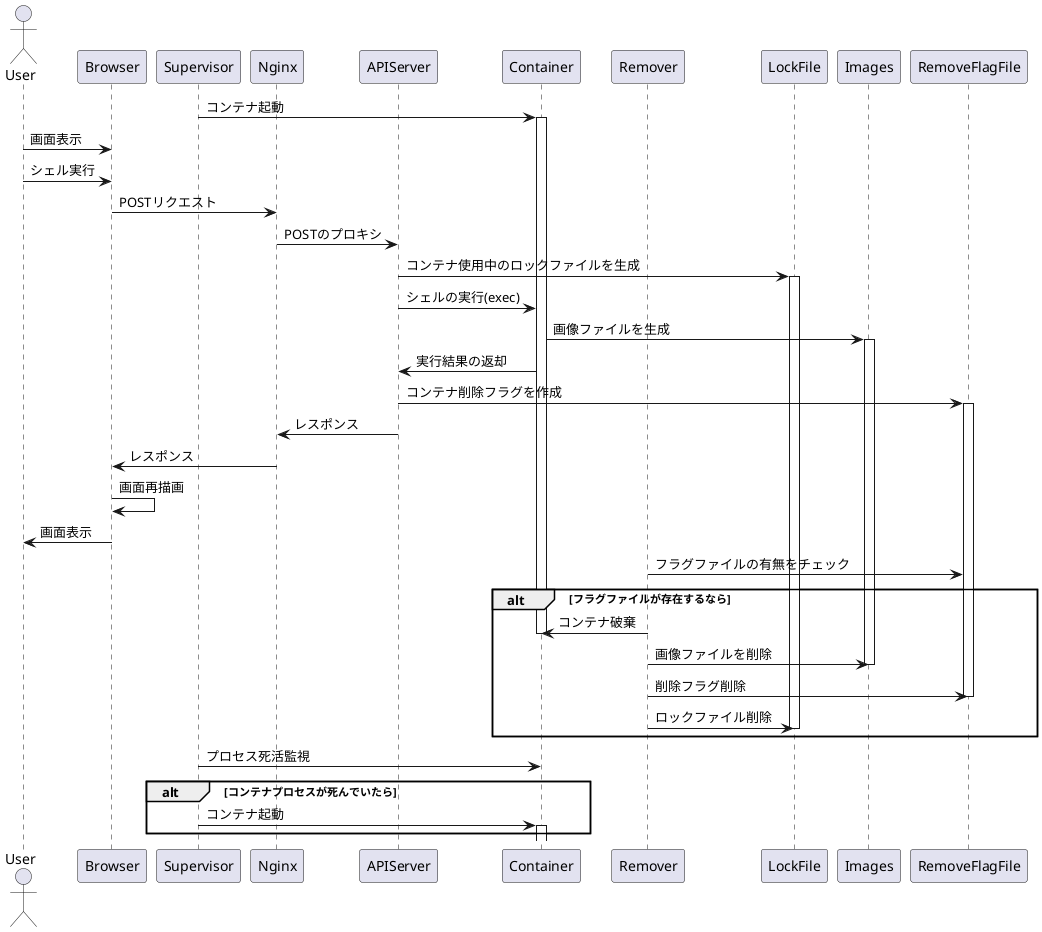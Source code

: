 @startuml

actor User as user
participant Browser as browser
participant Supervisor as visor
participant Nginx as nginx
participant APIServer as api
participant Container as cont
participant Remover as rm
participant LockFile as lock
participant Images as img
participant RemoveFlagFile as rmflag

visor -> cont : コンテナ起動
activate cont
user -> browser : 画面表示
user -> browser : シェル実行
browser -> nginx : POSTリクエスト
nginx -> api : POSTのプロキシ
api -> lock : コンテナ使用中のロックファイルを生成
activate lock
api -> cont : シェルの実行(exec)
cont -> img : 画像ファイルを生成
activate img
cont -> api : 実行結果の返却
api -> rmflag : コンテナ削除フラグを作成
activate rmflag
api -> nginx : レスポンス
nginx -> browser : レスポンス
browser -> browser : 画面再描画
browser -> user : 画面表示

rm -> rmflag : フラグファイルの有無をチェック
alt フラグファイルが存在するなら
    rm -> cont : コンテナ破棄
    deactivate cont
    rm -> img : 画像ファイルを削除
    deactivate img
    rm -> rmflag : 削除フラグ削除
    deactivate rmflag
    rm -> lock : ロックファイル削除
    deactivate lock
end

visor -> cont : プロセス死活監視
alt コンテナプロセスが死んでいたら
    visor -> cont : コンテナ起動
    activate cont
end

@enduml
